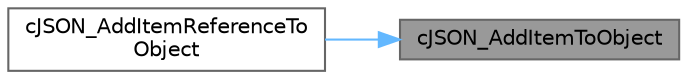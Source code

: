 digraph "cJSON_AddItemToObject"
{
 // LATEX_PDF_SIZE
  bgcolor="transparent";
  edge [fontname=Helvetica,fontsize=10,labelfontname=Helvetica,labelfontsize=10];
  node [fontname=Helvetica,fontsize=10,shape=box,height=0.2,width=0.4];
  rankdir="RL";
  Node1 [label="cJSON_AddItemToObject",height=0.2,width=0.4,color="gray40", fillcolor="grey60", style="filled", fontcolor="black",tooltip=" "];
  Node1 -> Node2 [dir="back",color="steelblue1",style="solid"];
  Node2 [label="cJSON_AddItemReferenceTo\lObject",height=0.2,width=0.4,color="grey40", fillcolor="white", style="filled",URL="$c_j_s_o_n_8c.html#a001634f84d255810784155f4c8e4e288",tooltip=" "];
}
